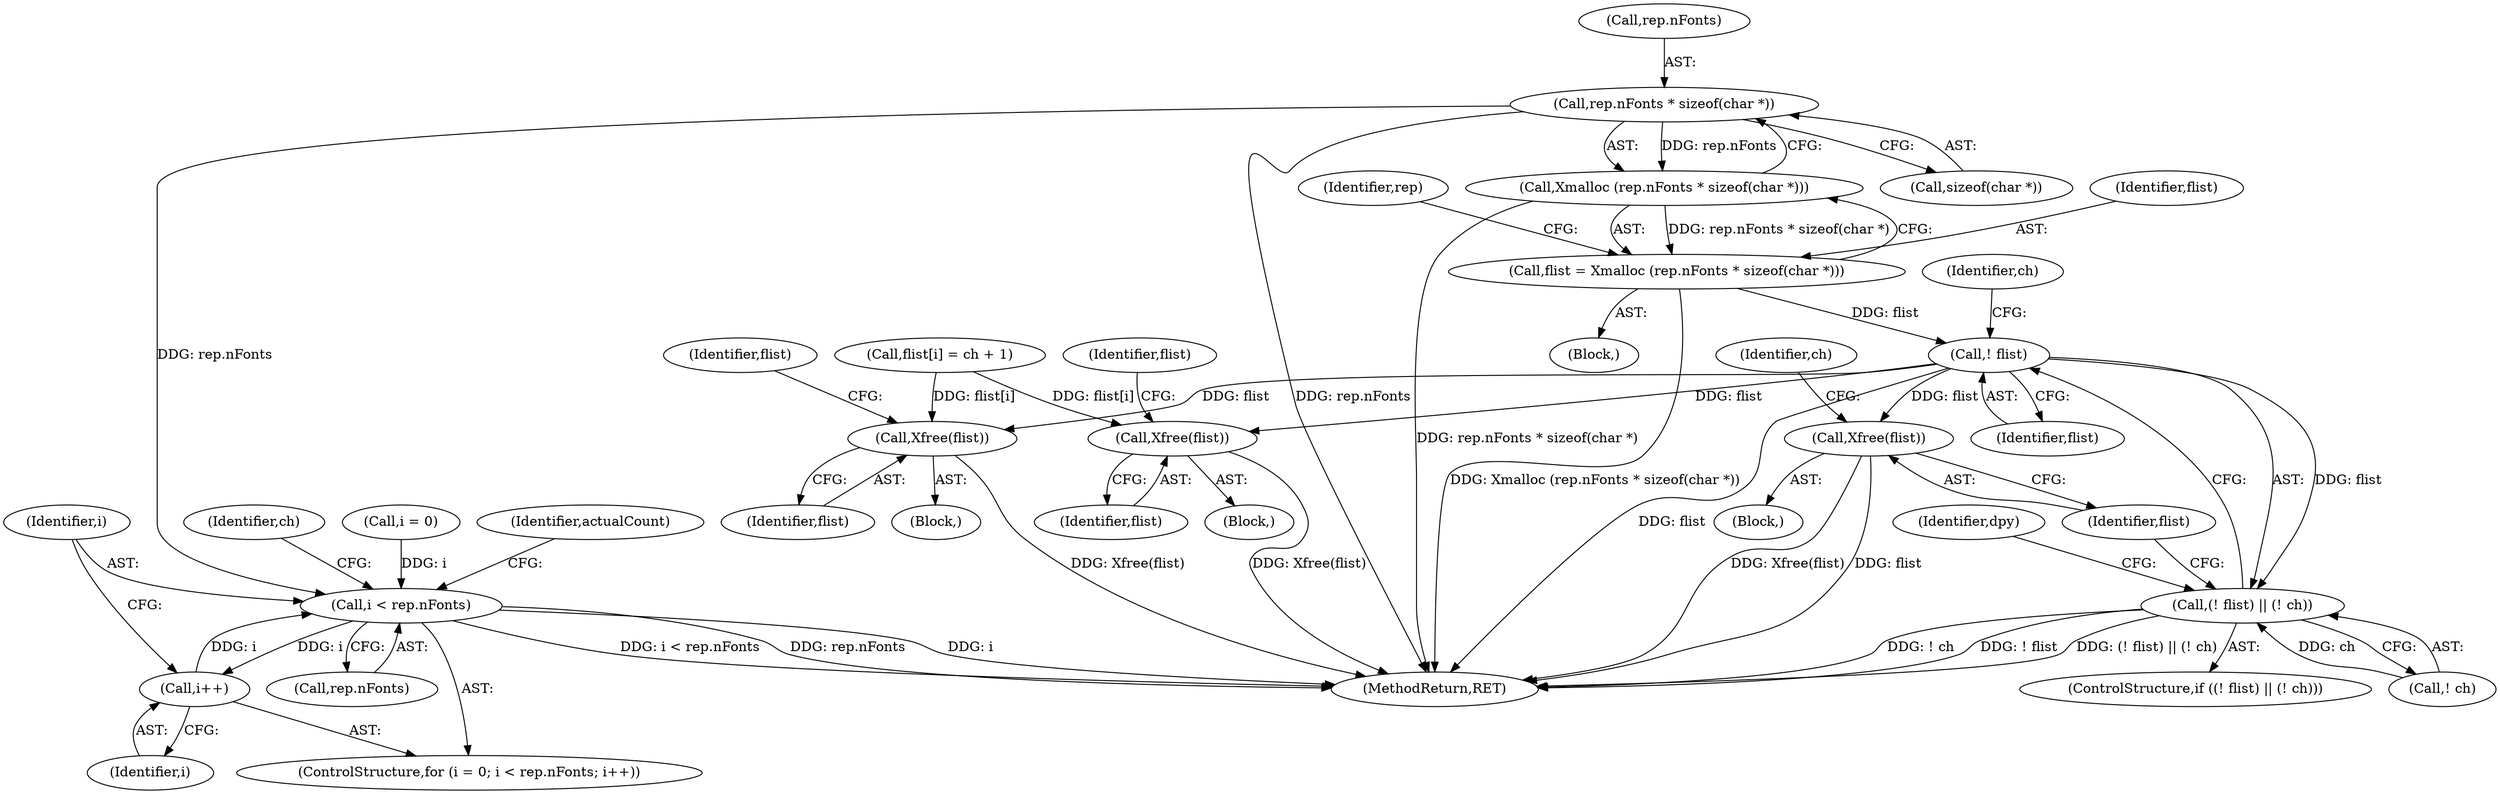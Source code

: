 digraph "0_libx11_8c29f1607a31dac0911e45a0dd3d74173822b3c9@API" {
"1000201" [label="(Call,rep.nFonts * sizeof(char *))"];
"1000200" [label="(Call,Xmalloc (rep.nFonts * sizeof(char *)))"];
"1000198" [label="(Call,flist = Xmalloc (rep.nFonts * sizeof(char *)))"];
"1000237" [label="(Call,! flist)"];
"1000236" [label="(Call,(! flist) || (! ch))"];
"1000242" [label="(Call,Xfree(flist))"];
"1000333" [label="(Call,Xfree(flist))"];
"1000344" [label="(Call,Xfree(flist))"];
"1000287" [label="(Call,i < rep.nFonts)"];
"1000292" [label="(Call,i++)"];
"1000205" [label="(Call,sizeof(char *))"];
"1000201" [label="(Call,rep.nFonts * sizeof(char *))"];
"1000287" [label="(Call,i < rep.nFonts)"];
"1000336" [label="(Identifier,flist)"];
"1000333" [label="(Call,Xfree(flist))"];
"1000245" [label="(Identifier,ch)"];
"1000236" [label="(Call,(! flist) || (! ch))"];
"1000302" [label="(Call,flist[i] = ch + 1)"];
"1000345" [label="(Identifier,flist)"];
"1000293" [label="(Identifier,i)"];
"1000211" [label="(Identifier,rep)"];
"1000298" [label="(Identifier,ch)"];
"1000237" [label="(Call,! flist)"];
"1000202" [label="(Call,rep.nFonts)"];
"1000239" [label="(Call,! ch)"];
"1000241" [label="(Block,)"];
"1000355" [label="(Identifier,actualCount)"];
"1000200" [label="(Call,Xmalloc (rep.nFonts * sizeof(char *)))"];
"1000235" [label="(ControlStructure,if ((! flist) || (! ch)))"];
"1000284" [label="(Call,i = 0)"];
"1000240" [label="(Identifier,ch)"];
"1000334" [label="(Identifier,flist)"];
"1000243" [label="(Identifier,flist)"];
"1000288" [label="(Identifier,i)"];
"1000242" [label="(Call,Xfree(flist))"];
"1000289" [label="(Call,rep.nFonts)"];
"1000238" [label="(Identifier,flist)"];
"1000292" [label="(Call,i++)"];
"1000199" [label="(Identifier,flist)"];
"1000370" [label="(MethodReturn,RET)"];
"1000198" [label="(Call,flist = Xmalloc (rep.nFonts * sizeof(char *)))"];
"1000332" [label="(Block,)"];
"1000343" [label="(Block,)"];
"1000283" [label="(ControlStructure,for (i = 0; i < rep.nFonts; i++))"];
"1000263" [label="(Identifier,dpy)"];
"1000347" [label="(Identifier,flist)"];
"1000197" [label="(Block,)"];
"1000344" [label="(Call,Xfree(flist))"];
"1000201" -> "1000200"  [label="AST: "];
"1000201" -> "1000205"  [label="CFG: "];
"1000202" -> "1000201"  [label="AST: "];
"1000205" -> "1000201"  [label="AST: "];
"1000200" -> "1000201"  [label="CFG: "];
"1000201" -> "1000370"  [label="DDG: rep.nFonts"];
"1000201" -> "1000200"  [label="DDG: rep.nFonts"];
"1000201" -> "1000287"  [label="DDG: rep.nFonts"];
"1000200" -> "1000198"  [label="AST: "];
"1000198" -> "1000200"  [label="CFG: "];
"1000200" -> "1000370"  [label="DDG: rep.nFonts * sizeof(char *)"];
"1000200" -> "1000198"  [label="DDG: rep.nFonts * sizeof(char *)"];
"1000198" -> "1000197"  [label="AST: "];
"1000199" -> "1000198"  [label="AST: "];
"1000211" -> "1000198"  [label="CFG: "];
"1000198" -> "1000370"  [label="DDG: Xmalloc (rep.nFonts * sizeof(char *))"];
"1000198" -> "1000237"  [label="DDG: flist"];
"1000237" -> "1000236"  [label="AST: "];
"1000237" -> "1000238"  [label="CFG: "];
"1000238" -> "1000237"  [label="AST: "];
"1000240" -> "1000237"  [label="CFG: "];
"1000236" -> "1000237"  [label="CFG: "];
"1000237" -> "1000370"  [label="DDG: flist"];
"1000237" -> "1000236"  [label="DDG: flist"];
"1000237" -> "1000242"  [label="DDG: flist"];
"1000237" -> "1000333"  [label="DDG: flist"];
"1000237" -> "1000344"  [label="DDG: flist"];
"1000236" -> "1000235"  [label="AST: "];
"1000236" -> "1000239"  [label="CFG: "];
"1000239" -> "1000236"  [label="AST: "];
"1000243" -> "1000236"  [label="CFG: "];
"1000263" -> "1000236"  [label="CFG: "];
"1000236" -> "1000370"  [label="DDG: ! flist"];
"1000236" -> "1000370"  [label="DDG: (! flist) || (! ch)"];
"1000236" -> "1000370"  [label="DDG: ! ch"];
"1000239" -> "1000236"  [label="DDG: ch"];
"1000242" -> "1000241"  [label="AST: "];
"1000242" -> "1000243"  [label="CFG: "];
"1000243" -> "1000242"  [label="AST: "];
"1000245" -> "1000242"  [label="CFG: "];
"1000242" -> "1000370"  [label="DDG: Xfree(flist)"];
"1000242" -> "1000370"  [label="DDG: flist"];
"1000333" -> "1000332"  [label="AST: "];
"1000333" -> "1000334"  [label="CFG: "];
"1000334" -> "1000333"  [label="AST: "];
"1000336" -> "1000333"  [label="CFG: "];
"1000333" -> "1000370"  [label="DDG: Xfree(flist)"];
"1000302" -> "1000333"  [label="DDG: flist[i]"];
"1000344" -> "1000343"  [label="AST: "];
"1000344" -> "1000345"  [label="CFG: "];
"1000345" -> "1000344"  [label="AST: "];
"1000347" -> "1000344"  [label="CFG: "];
"1000344" -> "1000370"  [label="DDG: Xfree(flist)"];
"1000302" -> "1000344"  [label="DDG: flist[i]"];
"1000287" -> "1000283"  [label="AST: "];
"1000287" -> "1000289"  [label="CFG: "];
"1000288" -> "1000287"  [label="AST: "];
"1000289" -> "1000287"  [label="AST: "];
"1000298" -> "1000287"  [label="CFG: "];
"1000355" -> "1000287"  [label="CFG: "];
"1000287" -> "1000370"  [label="DDG: i < rep.nFonts"];
"1000287" -> "1000370"  [label="DDG: rep.nFonts"];
"1000287" -> "1000370"  [label="DDG: i"];
"1000284" -> "1000287"  [label="DDG: i"];
"1000292" -> "1000287"  [label="DDG: i"];
"1000287" -> "1000292"  [label="DDG: i"];
"1000292" -> "1000283"  [label="AST: "];
"1000292" -> "1000293"  [label="CFG: "];
"1000293" -> "1000292"  [label="AST: "];
"1000288" -> "1000292"  [label="CFG: "];
}
